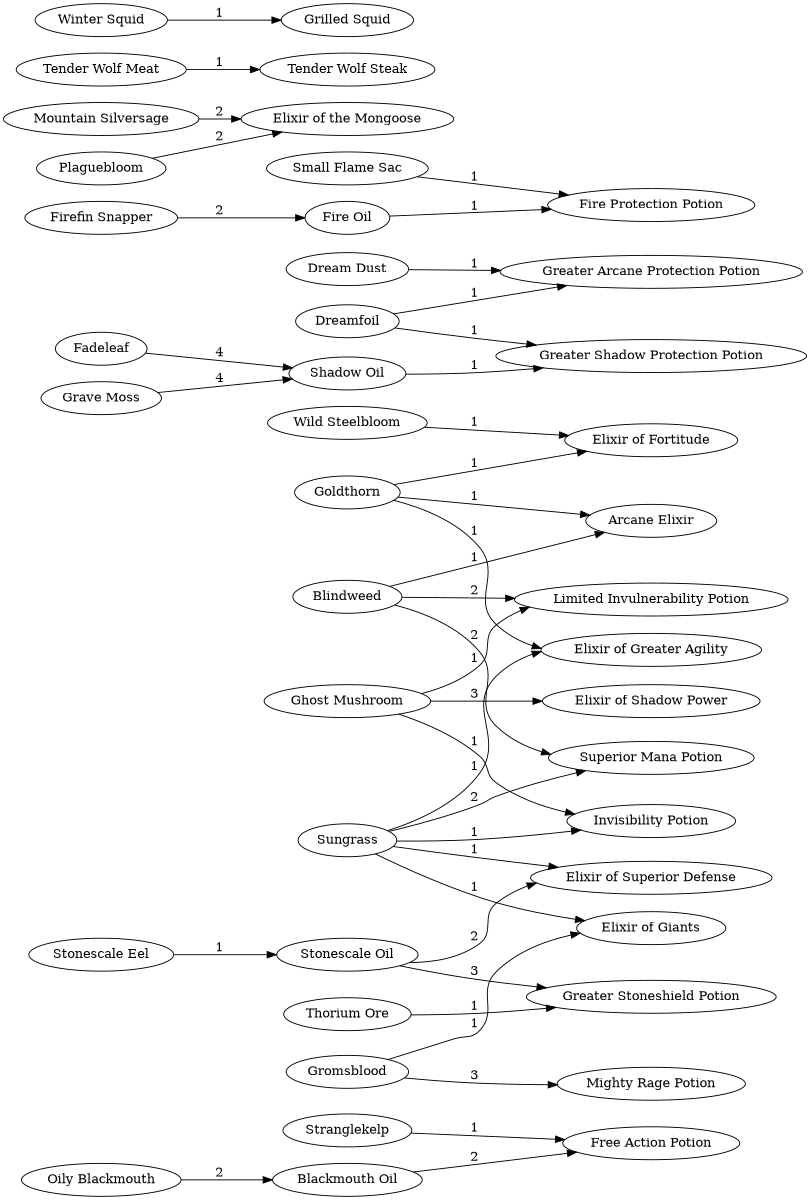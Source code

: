 digraph potions {rankdir="LR";  size="8,8";
"Blackmouth Oil" -> "Free Action Potion" [label="2"]
"Blindweed" -> "Arcane Elixir"[label="1"]
"Blindweed" -> "Limited Invulnerability Potion"[label="2"]
"Blindweed" -> "Superior Mana Potion" [label="2"]
"Dream Dust" -> "Greater Arcane Protection Potion" [label="1"]
"Dreamfoil" -> "Greater Arcane Protection Potion" [label="1"]
"Dreamfoil" -> "Greater Shadow Protection Potion" [label="1"]
"Fadeleaf" -> "Shadow Oil" [label="4"]
"Fire Oil" -> "Fire Protection Potion" [label="1"]
"Firefin Snapper" -> "Fire Oil" [label="2"]
"Ghost Mushroom" -> "Elixir of Shadow Power" [label="3"]
"Ghost Mushroom" -> "Invisibility Potion" [label="1"]
"Ghost Mushroom" -> "Limited Invulnerability Potion" [label="1"]
"Goldthorn" -> "Arcane Elixir" [label="1"]
"Goldthorn" -> "Elixir of Fortitude"[label="1"]
"Goldthorn" -> "Elixir of Greater Agility" [label="1"]
"Grave Moss" -> "Shadow Oil" [label="4"]
"Gromsblood" -> "Elixir of Giants" [label="1"]
"Gromsblood" -> "Mighty Rage Potion" [label="3"]
"Mountain Silversage" -> "Elixir of the Mongoose" [label="2"]
"Oily Blackmouth" -> "Blackmouth Oil" [label="2"]
"Plaguebloom" -> "Elixir of the Mongoose" [label="2"]
"Shadow Oil" -> "Greater Shadow Protection Potion" [label="1"]
"Small Flame Sac" -> "Fire Protection Potion" [label="1"]
"Stonescale Eel" -> "Stonescale Oil" [label="1"]
"Stonescale Oil" -> "Elixir of Superior Defense" [label="2"]
"Stonescale Oil" -> "Greater Stoneshield Potion" [label="3"]
"Stranglekelp" -> "Free Action Potion" [label="1"]
"Sungrass" -> "Elixir of Giants" [label="1"]
"Sungrass" -> "Elixir of Greater Agility" [label="1"]
"Sungrass" -> "Elixir of Superior Defense" [label="1"]
"Sungrass" -> "Invisibility Potion" [label="1"]
"Sungrass" -> "Superior Mana Potion" [label="2"]
"Tender Wolf Meat" -> "Tender Wolf Steak" [label="1"]
"Thorium Ore" -> "Greater Stoneshield Potion" [label="1"]
"Wild Steelbloom" -> "Elixir of Fortitude" [label="1"]
"Winter Squid" -> "Grilled Squid" [label="1"]
}

